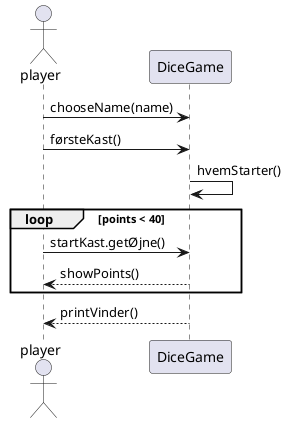 @startuml
actor player as p

p -> DiceGame : chooseName(name)
p -> DiceGame : førsteKast()
DiceGame -> DiceGame : hvemStarter()
loop points < 40
	p -> DiceGame : startKast.getØjne()
	p <-- DiceGame : showPoints()
end
	p <-- DiceGame : printVinder()
@enduml
